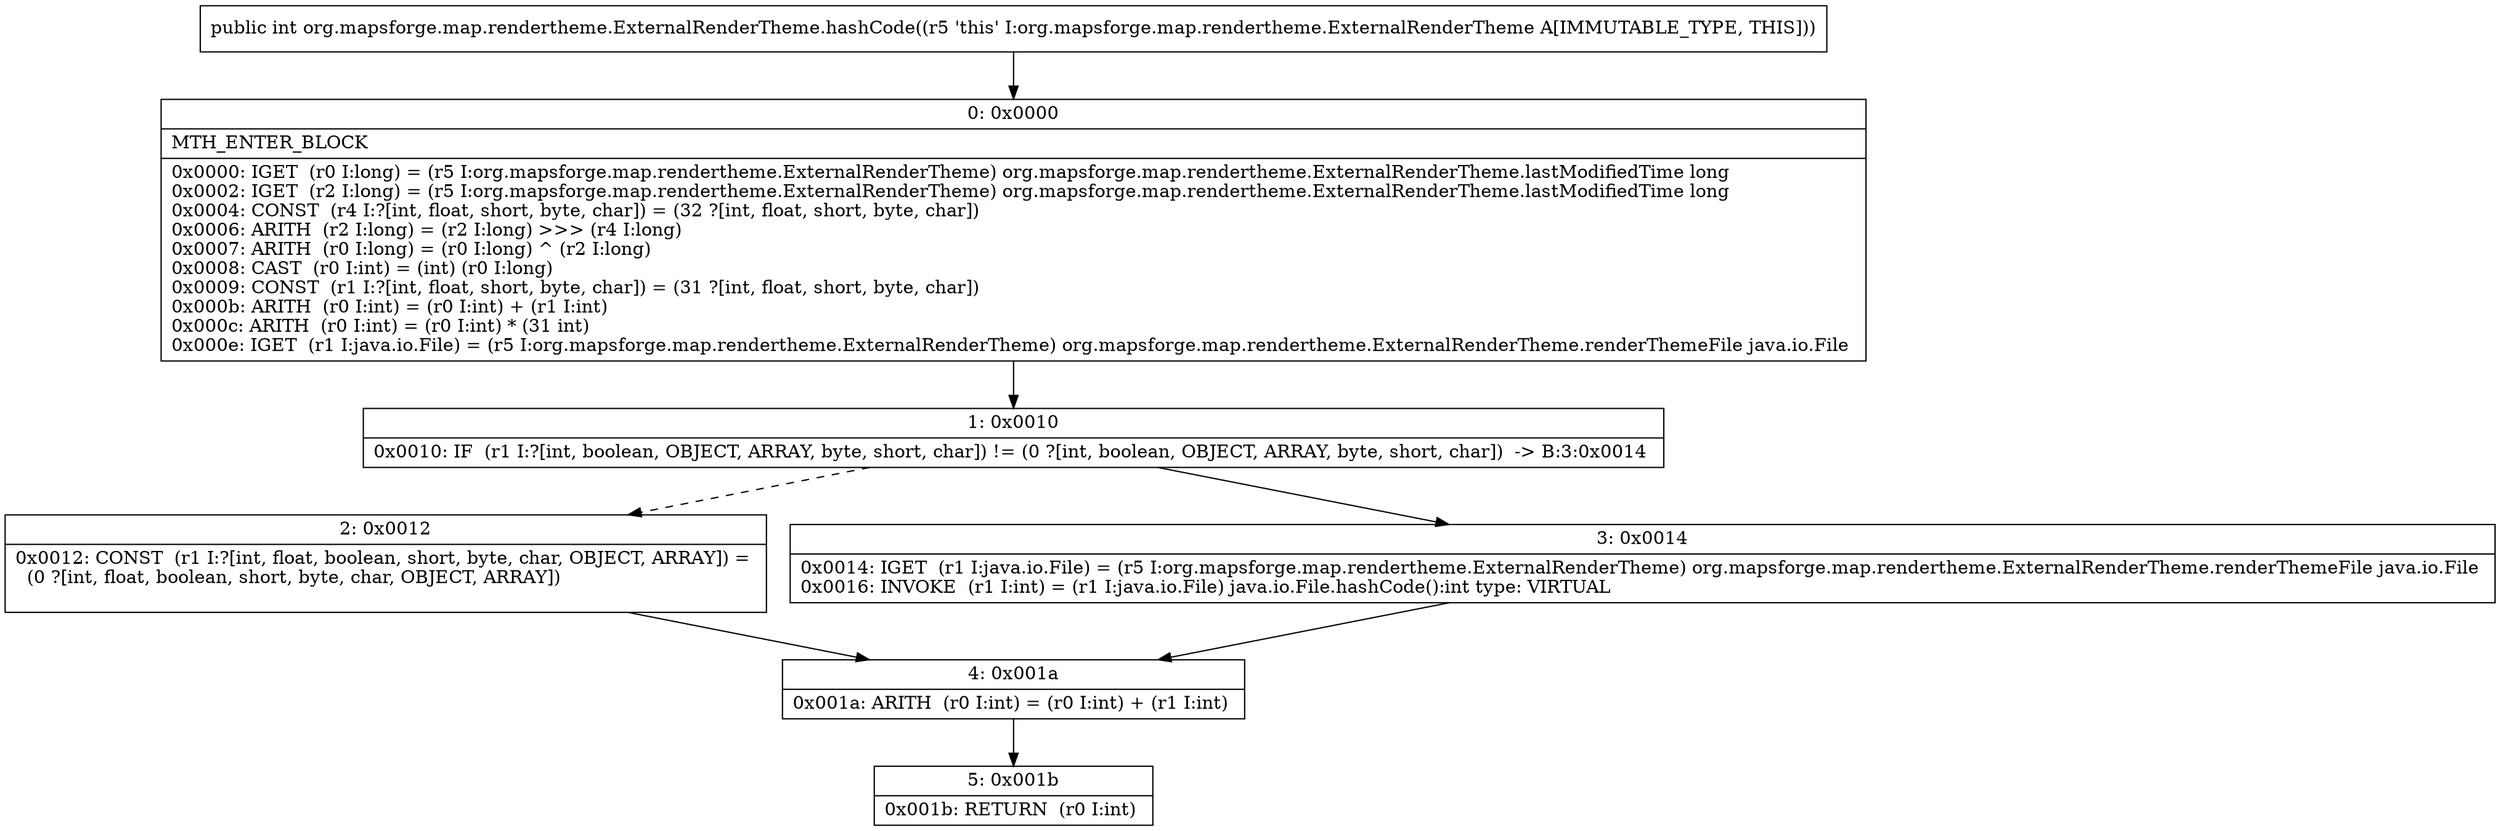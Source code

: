 digraph "CFG fororg.mapsforge.map.rendertheme.ExternalRenderTheme.hashCode()I" {
Node_0 [shape=record,label="{0\:\ 0x0000|MTH_ENTER_BLOCK\l|0x0000: IGET  (r0 I:long) = (r5 I:org.mapsforge.map.rendertheme.ExternalRenderTheme) org.mapsforge.map.rendertheme.ExternalRenderTheme.lastModifiedTime long \l0x0002: IGET  (r2 I:long) = (r5 I:org.mapsforge.map.rendertheme.ExternalRenderTheme) org.mapsforge.map.rendertheme.ExternalRenderTheme.lastModifiedTime long \l0x0004: CONST  (r4 I:?[int, float, short, byte, char]) = (32 ?[int, float, short, byte, char]) \l0x0006: ARITH  (r2 I:long) = (r2 I:long) \>\>\> (r4 I:long) \l0x0007: ARITH  (r0 I:long) = (r0 I:long) ^ (r2 I:long) \l0x0008: CAST  (r0 I:int) = (int) (r0 I:long) \l0x0009: CONST  (r1 I:?[int, float, short, byte, char]) = (31 ?[int, float, short, byte, char]) \l0x000b: ARITH  (r0 I:int) = (r0 I:int) + (r1 I:int) \l0x000c: ARITH  (r0 I:int) = (r0 I:int) * (31 int) \l0x000e: IGET  (r1 I:java.io.File) = (r5 I:org.mapsforge.map.rendertheme.ExternalRenderTheme) org.mapsforge.map.rendertheme.ExternalRenderTheme.renderThemeFile java.io.File \l}"];
Node_1 [shape=record,label="{1\:\ 0x0010|0x0010: IF  (r1 I:?[int, boolean, OBJECT, ARRAY, byte, short, char]) != (0 ?[int, boolean, OBJECT, ARRAY, byte, short, char])  \-\> B:3:0x0014 \l}"];
Node_2 [shape=record,label="{2\:\ 0x0012|0x0012: CONST  (r1 I:?[int, float, boolean, short, byte, char, OBJECT, ARRAY]) = \l  (0 ?[int, float, boolean, short, byte, char, OBJECT, ARRAY])\l \l}"];
Node_3 [shape=record,label="{3\:\ 0x0014|0x0014: IGET  (r1 I:java.io.File) = (r5 I:org.mapsforge.map.rendertheme.ExternalRenderTheme) org.mapsforge.map.rendertheme.ExternalRenderTheme.renderThemeFile java.io.File \l0x0016: INVOKE  (r1 I:int) = (r1 I:java.io.File) java.io.File.hashCode():int type: VIRTUAL \l}"];
Node_4 [shape=record,label="{4\:\ 0x001a|0x001a: ARITH  (r0 I:int) = (r0 I:int) + (r1 I:int) \l}"];
Node_5 [shape=record,label="{5\:\ 0x001b|0x001b: RETURN  (r0 I:int) \l}"];
MethodNode[shape=record,label="{public int org.mapsforge.map.rendertheme.ExternalRenderTheme.hashCode((r5 'this' I:org.mapsforge.map.rendertheme.ExternalRenderTheme A[IMMUTABLE_TYPE, THIS])) }"];
MethodNode -> Node_0;
Node_0 -> Node_1;
Node_1 -> Node_2[style=dashed];
Node_1 -> Node_3;
Node_2 -> Node_4;
Node_3 -> Node_4;
Node_4 -> Node_5;
}


